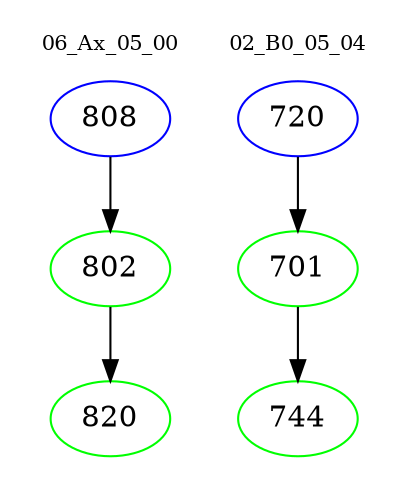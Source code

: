 digraph{
subgraph cluster_0 {
color = white
label = "06_Ax_05_00";
fontsize=10;
T0_808 [label="808", color="blue"]
T0_808 -> T0_802 [color="black"]
T0_802 [label="802", color="green"]
T0_802 -> T0_820 [color="black"]
T0_820 [label="820", color="green"]
}
subgraph cluster_1 {
color = white
label = "02_B0_05_04";
fontsize=10;
T1_720 [label="720", color="blue"]
T1_720 -> T1_701 [color="black"]
T1_701 [label="701", color="green"]
T1_701 -> T1_744 [color="black"]
T1_744 [label="744", color="green"]
}
}
